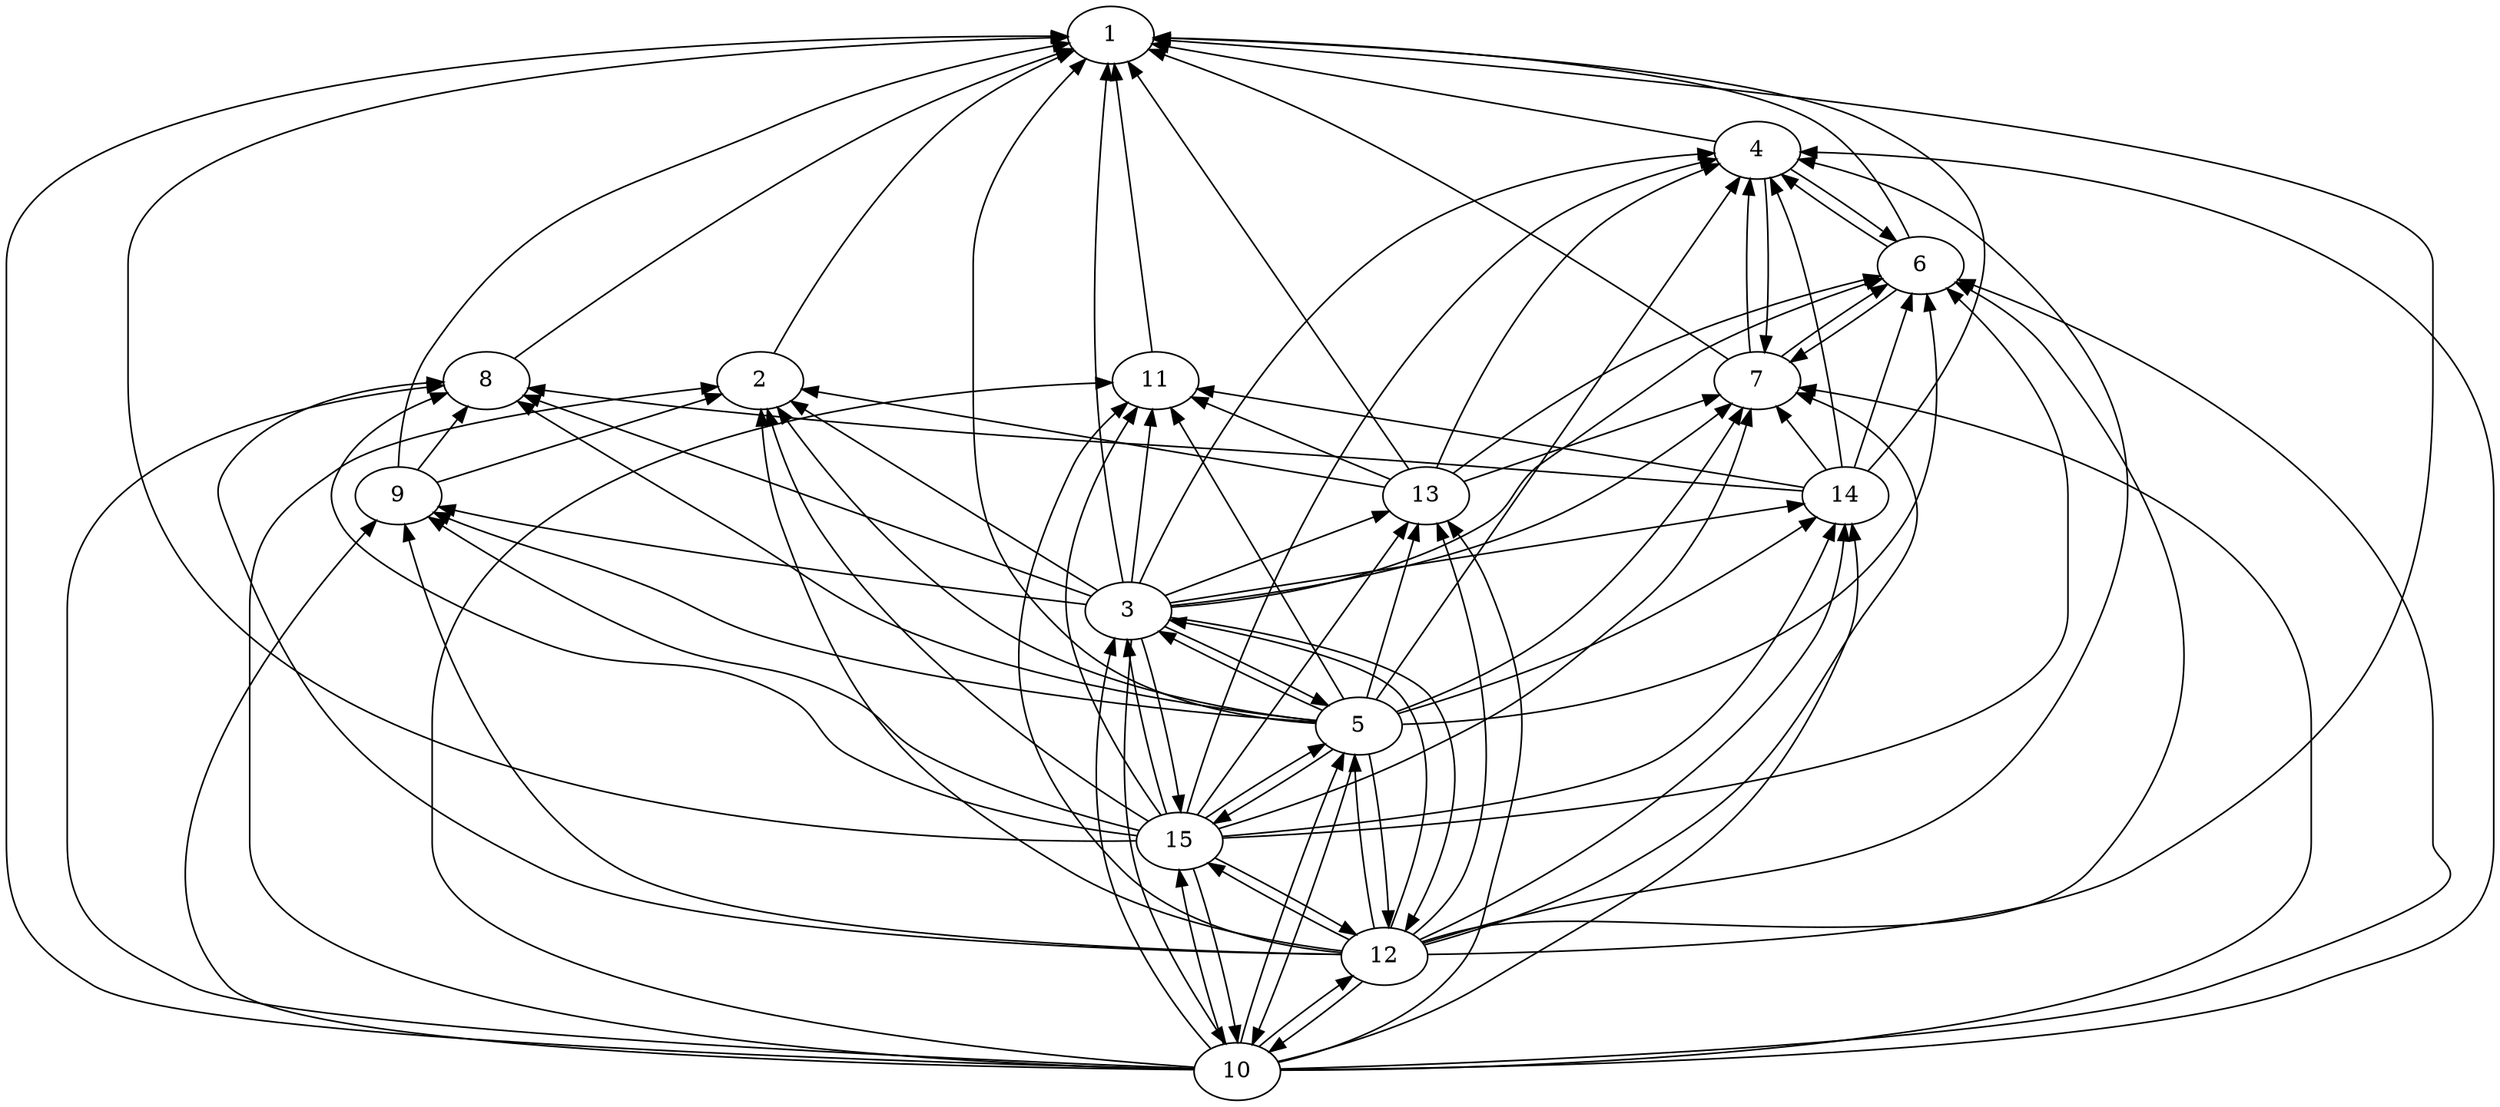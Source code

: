 strict digraph G {
	graph [bb="0,0,1620.1,684"];
	node [label="\N"];
	1	 [height=0.5,
		label=1,
		pos="690,666",
		width=0.75];
	2	 [height=0.5,
		label=2,
		pos="471,450",
		width=0.75];
	1 -> 2	 [dir=back,
		pos="s,666.36,656.79 657.01,652.68 636.33,643.3 609.91,629.33 590,612 539.46,568.01 497.79,498.88 480.12,467.06"];
	3	 [height=0.5,
		label=3,
		pos="701,306",
		width=0.75];
	1 -> 3	 [dir=back,
		pos="s,688.03,647.77 687.06,637.81 682.91,593.8 676.44,506.15 682,432 684.91,393.17 692.8,348.18 697.45,323.85"];
	4	 [height=0.5,
		label=4,
		pos="1094,594",
		width=0.75];
	1 -> 4	 [dir=back,
		pos="s,716.2,661.33 726.33,659.53 806.71,645.2 997.98,611.11 1067.9,598.66"];
	5	 [height=0.5,
		label=5,
		pos="845,234",
		width=0.75];
	1 -> 5	 [dir=back,
		pos="s,673.82,651.35 666.67,644.17 641.2,617.86 604,571.03 604,522 604,522 604,522 604,450 604,373.06 608.76,340.5 665,288 687.48,267.02 \
774.45,247.66 818.74,238.91"];
	6	 [height=0.5,
		label=6,
		pos="1196,522",
		width=0.75];
	1 -> 6	 [dir=back,
		pos="s,717.09,665.45 727.2,665.18 820.51,662.53 1061.9,651.9 1130,612 1158.6,595.25 1178.4,560.72 1188.5,539.64"];
	7	 [height=0.5,
		label=7,
		pos="1094,450",
		width=0.75];
	1 -> 7	 [dir=back,
		pos="s,714.41,657.59 724.03,654.12 751.74,644.05 791.58,628.61 825,612 922.64,563.47 1031.9,491.89 1075,462.9"];
	8	 [height=0.5,
		label=8,
		pos="300,450",
		width=0.75];
	1 -> 8	 [dir=back,
		pos="s,665.69,658.13 656.2,654.89 627.75,645.04 586.33,629.53 552,612 459.82,564.93 358.68,493.15 318.21,463.52"];
	9	 [height=0.5,
		label=9,
		pos="245,378",
		width=0.75];
	1 -> 9	 [dir=back,
		pos="s,663.69,661.75 653.72,659.95 612.01,652.19 542.1,636.72 486,612 378.38,564.58 330.37,565.09 264,468 249.22,446.38 245.58,415.52 \
244.87,396.14"];
	10	 [height=0.5,
		label=10,
		pos="769,18",
		width=0.75];
	1 -> 10	 [dir=back,
		pos="s,662.81,665.46 652.74,665.22 541.5,662.48 213.48,651.2 115,612 54.699,588 0,586.9 0,522 0,522 0,522 0,162 0,115.58 13.595,96.537 \
53,72 112.39,35.018 618.25,21.37 741.84,18.572"];
	11	 [height=0.5,
		label=11,
		pos="718,450",
		width=0.75];
	1 -> 11	 [dir=back,
		pos="s,692.34,647.96 693.63,638 699.46,593.01 710.76,505.87 715.65,468.15"];
	12	 [height=0.5,
		label=12,
		pos="861,90",
		width=0.75];
	1 -> 12	 [dir=back,
		pos="s,717.01,664.22 727.37,663.5 888.53,652.24 1516,603.2 1516,522 1516,522 1516,522 1516,450 1516,290.62 1466.3,224.9 1329,144 1253.5,\
99.527 976.58,91.671 888.26,90.292"];
	13	 [height=0.5,
		label=13,
		pos="887,378",
		width=0.75];
	1 -> 13	 [dir=back,
		pos="s,701.44,649.27 707.28,640.73 746.81,582.95 842.92,442.45 875.77,394.42"];
	14	 [height=0.5,
		label=14,
		pos="1149,378",
		width=0.75];
	1 -> 14	 [dir=back,
		pos="s,717.24,665.27 727.24,664.95 824.78,661.68 1085.5,649.59 1162,612 1213.3,586.78 1248,558.91 1232,504 1218.9,459.24 1183.9,415.81 \
1163.8,393.5"];
	15	 [height=0.5,
		label=15,
		pos="733,162",
		width=0.75];
	1 -> 15	 [dir=back,
		pos="s,662.82,665.54 652.71,665.29 519.64,661.78 76,641.13 76,522 76,522 76,522 76,450 76,239.42 284.28,269.31 488,216 567.01,195.33 \
661.71,175.97 706.73,167.09"];
	2 -> 3	 [dir=back,
		pos="s,491.01,437.47 499.56,432.12 546.89,402.49 640.41,343.93 681.2,318.4"];
	2 -> 5	 [dir=back,
		pos="s,482.13,433.58 488.25,425.05 514.74,388.8 569.02,322.15 632,288 693.54,254.63 776.3,241.36 818.23,236.51"];
	2 -> 9	 [dir=back,
		pos="s,446.38,442.16 436.85,439.12 390.84,424.46 310.07,398.73 269.59,385.83"];
	2 -> 10	 [dir=back,
		pos="s,444.45,445.74 434.23,444.06 366.54,432.89 227.4,408.72 209,396 170.05,369.08 152,353.35 152,306 152,306 152,306 152,162 152,39.079 \
622.28,21.031 741.69,18.43"];
	2 -> 12	 [dir=back,
		pos="s,471.48,431.9 472.16,421.7 473.6,403.61 476.83,379.89 484,360 526.28,242.71 556.19,208.31 663,144 718.25,110.74 794.35,97.515 834.2,\
92.623"];
	2 -> 13	 [dir=back,
		pos="s,497.34,445.44 507.24,443.73 589.56,429.48 789.06,394.95 860.78,382.54"];
	2 -> 15	 [dir=back,
		pos="s,475.65,432.1 478.54,422.48 484.36,403.93 493.54,379.4 506,360 562.25,272.45 668.22,201.37 712.62,174.06"];
	3 -> 5	 [dir=back,
		pos="s,720.82,293.46 729.78,288.68 756.72,274.46 796.27,254.88 821.43,243.42"];
	3 -> 10	 [dir=back,
		pos="s,691.99,288.6 689.38,278.88 681.49,246.26 675.75,190.13 688,144 699.83,99.439 731.54,54.2 751.95,32.023"];
	3 -> 12	 [dir=back,
		pos="s,727.22,301.04 737.25,299.17 782.5,290.54 855.56,274.1 872,252 904.23,208.69 877.42,140.13 865.3,107.88"];
	3 -> 15	 [dir=back,
		pos="s,700.38,287.76 701.79,277.74 706.36,248.43 716.64,203.56 724.61,179.19"];
	4 -> 3	 [dir=back,
		pos="s,1067.4,589.79 1057.5,588.11 1002.9,578.82 903.2,559.75 873,540 786.49,483.44 728.24,367.41 708.46,323.43"];
	4 -> 5	 [dir=back,
		pos="s,1082.7,577.6 1076.8,569.07 1029.1,500.11 896.22,308.05 856.41,250.5"];
	4 -> 6	 [dir=back,
		pos="s,1109.5,579.08 1117.5,573.02 1134.9,560.07 1158,543.97 1174.8,533.36"];
	4 -> 7	 [dir=back,
		pos="s,1089.4,576.05 1088.5,565.79 1086.6,536.87 1086.9,492.76 1089.3,468.17"];
	4 -> 10	 [dir=back,
		pos="s,1119.7,587.9 1129.5,585.49 1237.3,558.6 1554,471.7 1554,378 1554,378 1554,378 1554,162 1554,119.34 1727.3,163.92 1358,72 1249.1,\
44.905 897.03,24.724 796.21,19.392"];
	4 -> 12	 [dir=back,
		pos="s,1120.2,589.03 1130.3,586.62 1160.2,579.04 1202.5,564.76 1232,540 1321.1,465.33 1350.6,393.61 1302,288 1223.4,117.12 1099.5,160.98 \
919,108 907.97,104.76 895.82,101.02 885.5,97.787"];
	4 -> 13	 [dir=back,
		pos="s,1071.3,584.28 1061.8,580.08 1034.7,567.99 998.74,550.78 987,540 940.37,497.2 907.54,427.78 893.96,395.52"];
	4 -> 14	 [dir=back,
		pos="s,1102.4,576.83 1106.5,567.62 1110.3,558.96 1114.2,549.2 1117,540 1132.7,489.04 1142.5,426.61 1146.7,396.28"];
	4 -> 15	 [dir=back,
		pos="s,1067.7,589.16 1057.7,586.86 1026.6,579.32 981.94,564.97 950,540 821.54,439.55 755.58,240.36 737.93,179.85"];
	5 -> 3	 [dir=back,
		pos="s,825.04,246.62 816.04,251.42 788.98,265.69 749.32,285.32 724.23,296.73"];
	5 -> 10	 [dir=back,
		pos="s,835.19,217.05 831.17,207.77 812.46,163.31 781.35,74.274 771.41,36.079"];
	5 -> 12	 [dir=back,
		pos="s,842.35,216.05 842.65,205.73 843.95,176.63 849.18,132.2 854.41,107.72"];
	5 -> 15	 [dir=back,
		pos="s,823.25,223.22 814.43,218.02 793.58,205.55 766.93,188.37 749.78,176.33"];
	6 -> 3	 [dir=back,
		pos="s,1171.3,514.34 1161.7,511.18 1133.2,501.56 1091.8,486.22 1058,468 1057.9,467.95 956.08,396.07 956,396 939.71,381.66 941.69,371.04 \
923,360 859.83,322.67 772.02,311.09 728.18,307.54"];
	6 -> 4	 [dir=back,
		pos="s,1180.5,536.85 1172.6,542.91 1155.3,555.85 1132.1,571.96 1115.3,582.59"];
	6 -> 5	 [dir=back,
		pos="s,1200.1,504.16 1201.8,494.29 1207.5,459.79 1211.8,400.48 1185,360 1148.6,305.01 944.08,255.64 870.98,239.52"];
	6 -> 7	 [dir=back,
		pos="s,1174.7,510.59 1166.3,505.14 1147.7,492.92 1124.6,476.57 1109.5,464.85"];
	6 -> 10	 [dir=back,
		pos="s,1220.3,513.73 1229.7,510.25 1311.9,479.22 1516,386.8 1516,234 1516,234 1516,234 1516,162 1516,104.44 1859.8,197.88 1269,72 1091.2,\
34.107 871.79,22.13 796.14,18.98"];
	6 -> 12	 [dir=back,
		pos="s,1218.6,511.77 1227.9,506.81 1244.3,497.59 1263.4,484.43 1276,468 1364.1,353.49 1399.3,250.82 1302,144 1244.4,80.787 1002.8,124.76 \
919,108 907.63,105.73 895.32,102.08 884.98,98.667"];
	6 -> 13	 [dir=back,
		pos="s,1170.3,516.2 1160.4,513.78 1125.1,504.93 1069.8,489.21 1025,468 978.98,446.23 930.24,411.22 904.81,391.91"];
	6 -> 14	 [dir=back,
		pos="s,1190.2,504.34 1187.1,494.81 1177.6,465.77 1162.9,420.6 1154.8,395.8"];
	6 -> 15	 [dir=back,
		pos="s,1213.3,507.58 1221,500.5 1248.2,474.49 1288,427.95 1288,378 1288,378 1288,378 1288,306 1288,195.63 871.57,168.42 760.14,163.12"];
	7 -> 3	 [dir=back,
		pos="s,1076.9,435.8 1068.9,429.51 1042.4,408.9 998.67,377.71 956,360 877,327.22 775.66,313.41 728.02,308.43"];
	7 -> 4	 [dir=back,
		pos="s,1098.7,468.17 1099.5,478.48 1101.4,507.49 1101.1,551.59 1098.6,576.05"];
	7 -> 5	 [dir=back,
		pos="s,1084.3,433 1078.9,424.22 1057,388.81 1013.1,325.26 960,288 931.12,267.72 893.42,251.7 869.2,242.53"];
	7 -> 6	 [dir=back,
		pos="s,1115.2,461.36 1123.6,466.8 1142.2,479 1165.3,495.35 1180.5,507.08"];
	7 -> 10	 [dir=back,
		pos="s,1120.6,446.44 1130.5,444.85 1219.4,430.05 1440,378.75 1440,234 1440,234 1440,234 1440,162 1440,94.906 920.52,34.398 795.72,20.83"];
	7 -> 12	 [dir=back,
		pos="s,1119.2,442.82 1128.8,439.16 1149.1,430.84 1173,417.13 1185,396 1210,352.15 1176.3,331.07 1150,288 1103.2,211.28 1086.1,188.57 \
1008,144 967.98,121.15 916.51,104.88 886.3,96.502"];
	7 -> 13	 [dir=back,
		pos="s,1069.8,441.6 1060.4,438.3 1018.4,423.71 947.83,399.16 911,386.35"];
	7 -> 14	 [dir=back,
		pos="s,1106.5,433.66 1112.8,425.43 1120.6,415.14 1129.5,403.47 1136.6,394.27"];
	7 -> 15	 [dir=back,
		pos="s,1089.7,432.15 1087,422.29 1081.5,403.8 1072.9,379.42 1061,360 1038.1,322.74 1027.6,315.97 994,288 948.24,249.9 934.4,242.36 881,\
216 839.31,195.42 787.72,178.36 757.77,169.22"];
	8 -> 3	 [dir=back,
		pos="s,323.88,441.42 333.33,438.03 412.15,409.73 608.51,339.21 676.99,314.62"];
	8 -> 5	 [dir=back,
		pos="s,319.98,437.55 328.58,432.22 358.26,413.86 406.13,384.5 448,360 504.34,327.04 514.8,310.7 576,288 661.08,256.44 768.49,241.95 817.89,\
236.6"];
	8 -> 9	 [dir=back,
		pos="s,287.52,433.66 281.23,425.43 273.37,415.14 264.45,403.47 257.43,394.27"];
	8 -> 10	 [dir=back,
		pos="s,272.95,447.8 262.9,446.66 190.63,437.91 38,407.41 38,306 38,306 38,306 38,162 38,109.65 67.463,95.985 114,72 170.54,42.857 625.59,\
23.511 741.97,19.008"];
	8 -> 12	 [dir=back,
		pos="s,273.9,445.11 264.08,443.09 221.07,433.99 152.92,416.71 138,396 128.64,383.02 132.2,374.91 138,360 185.21,238.63 219.64,202.48 \
336,144 424.62,99.463 738.84,91.635 833.69,90.279"];
	8 -> 14	 [dir=back,
		pos="s,326.58,445.98 336.78,444.5 363.88,440.59 401.68,435.45 435,432 651.32,409.62 706.16,412.63 923,396 994.82,390.49 1079.4,383.66 \
1121.9,380.21"];
	8 -> 15	 [dir=back,
		pos="s,274.84,442.82 265.24,439.16 244.94,430.84 221.03,417.13 209,396 201.08,382.1 201.09,373.91 209,360 224.47,332.8 300.95,299.62 \
330,288 396.87,261.26 424.49,285.97 488,252 508.51,241.03 505.66,227.29 526,216 585.26,183.1 665.23,169.67 706.26,164.66"];
	9 -> 3	 [dir=back,
		pos="s,270.51,371.63 280.43,369.28 294,366.11 309.67,362.65 324,360 454.68,335.8 612.56,316.31 674.37,309.05"];
	9 -> 5	 [dir=back,
		pos="s,267.4,367.72 276.66,363.76 279.8,362.45 282.95,361.17 286,360 333.21,341.81 346.63,341.78 394,324 432.79,309.44 440.08,299.12 \
480,288 603.42,253.62 756.77,240 817.96,235.69"];
	9 -> 10	 [dir=back,
		pos="s,230.41,362.82 223.57,355.31 173.84,299.95 60.549,156.36 138,72 179.41,26.897 626.49,19.4 741.93,18.214"];
	9 -> 12	 [dir=back,
		pos="s,249.12,360.16 251.72,350.34 265.96,298.64 304.58,188.55 384,144 462.05,100.22 744.82,91.891 833.92,90.344"];
	9 -> 15	 [dir=back,
		pos="s,264.33,365.12 272.87,359.62 303.86,339.81 355.89,308.4 404,288 456.05,265.93 475.47,277.36 526,252 549.83,240.04 550.41,228.44 \
574,216 618.48,192.54 675.21,176.17 707.48,168"];
	10 -> 3	 [dir=back,
		pos="s,761.21,35.46 755.69,44.072 740.08,68.378 715.98,106.43 706,144 692.57,194.58 700.77,257.18 702.8,287.63"];
	10 -> 5	 [dir=back,
		pos="s,778.8,34.943 782.82,44.226 801.54,88.696 832.67,177.78 842.6,215.96"];
	10 -> 12	 [dir=back,
		pos="s,789.56,30.027 797.73,35.848 814.02,47.673 833.57,63.036 846.72,74.377"];
	10 -> 15	 [dir=back,
		pos="s,769.09,36.423 767.39,46.472 761.98,75.825 750.46,120.63 741.83,144.92"];
	11 -> 3	 [dir=back,
		pos="s,715.88,432.05 714.67,421.79 711.26,392.87 706.05,348.76 703.15,324.17"];
	11 -> 5	 [dir=back,
		pos="s,727.97,433.05 733.15,424.23 759.47,379.46 812.96,288.49 835.08,250.87"];
	11 -> 10	 [dir=back,
		pos="s,692.4,443.74 682.45,441.2 575.81,413.77 266,326.17 266,234 266,234 266,234 266,162 266,62.082 637.48,27.55 741.96,19.814"];
	11 -> 12	 [dir=back,
		pos="s,699.56,436.59 691.69,429.8 681.64,420.62 671.14,408.92 665,396 616.57,294.02 617.52,224.19 697,144 716.57,124.25 793.89,104.77 \
834.99,95.538"];
	11 -> 13	 [dir=back,
		pos="s,740.79,440.29 750.09,436.33 783.37,422.15 834.58,400.33 864.03,387.79"];
	11 -> 14	 [dir=back,
		pos="s,744.31,445.6 754.26,443.94 839.09,429.77 1048.9,394.72 1122.8,382.38"];
	11 -> 15	 [dir=back,
		pos="s,706.19,433.66 700.61,425.07 680.75,393.53 652.53,337.35 665,288 675.78,245.34 704.16,201.44 720.65,178.4"];
	12 -> 3	 [dir=back,
		pos="s,874.51,105.66 879.72,114.54 898.62,148.85 920.15,211.48 890,252 870.91,277.65 775.54,295.68 727.84,302.72"];
	12 -> 5	 [dir=back,
		pos="s,863.65,108.26 863.34,118.61 862.01,147.73 856.79,191.97 851.58,216.34"];
	12 -> 10	 [dir=back,
		pos="s,840.64,78.111 832.42,72.256 816,60.349 796.24,44.819 783.06,33.426"];
	12 -> 15	 [dir=back,
		pos="s,842.65,103.35 833.93,108.6 810.63,122.44 777.6,140.8 755.64,151.99"];
	13 -> 3	 [dir=back,
		pos="s,863.44,368.88 854.03,365.24 816.78,350.82 757.1,327.72 724.37,315.04"];
	13 -> 5	 [dir=back,
		pos="s,881.77,360.05 878.87,350.11 870.38,321.02 857.34,276.31 850.17,251.72"];
	13 -> 10	 [dir=back,
		pos="s,901,362.09 907.2,354.07 913.81,345.14 920.58,334.58 925,324 955.87,250.15 952.28,221.16 931,144 921.59,109.88 922.54,96.493 897,\
72 868.28,44.456 823.41,29.986 795.13,23.178"];
	13 -> 12	 [dir=back,
		pos="s,894.46,360.49 898.14,350.9 914.82,306.1 941.43,214.52 913,144 906.28,127.34 891.7,112.95 879.68,103.22"];
	13 -> 15	 [dir=back,
		pos="s,875.17,361.41 869.28,353.15 837.46,308.51 771.43,215.9 744.66,178.35"];
	14 -> 3	 [dir=back,
		pos="s,1122.6,373.76 1112.6,372.16 1025,358.07 803.61,322.49 727.32,310.23"];
	14 -> 5	 [dir=back,
		pos="s,1130.1,365.08 1121.6,359.4 1092,339.88 1043.1,309.13 998,288 954.39,267.55 900.77,250.33 869.98,241.14"];
	14 -> 10	 [dir=back,
		pos="s,1153.3,359.92 1155,349.85 1157.6,331.51 1158.3,307.45 1150,288 1095.1,160.01 1041.8,144.66 923,72 881.67,46.722 826.84,31.12 794.99,\
23.546"];
	14 -> 12	 [dir=back,
		pos="s,1148.6,359.66 1147.8,349.61 1145.8,330.83 1140.9,306.37 1129,288 1065.6,190.52 936.55,124.05 884.02,99.993"];
	14 -> 15	 [dir=back,
		pos="s,1142.2,360.4 1138.1,350.79 1121.7,313.87 1087.2,248.77 1036,216 990.2,186.7 825.75,169.86 760.22,164.19"];
	15 -> 3	 [dir=back,
		pos="s,733.61,180.34 732.2,190.35 727.63,219.58 717.4,264.25 709.44,288.63"];
	15 -> 5	 [dir=back,
		pos="s,754.97,172.91 763.81,178.12 784.68,190.62 811.3,207.78 828.38,219.78"];
	15 -> 10	 [dir=back,
		pos="s,732.89,143.76 734.57,133.74 739.96,104.43 751.48,59.561 760.14,35.193"];
	15 -> 12	 [dir=back,
		pos="s,751.39,148.63 760.09,143.39 783.37,129.57 816.32,111.24 838.27,100.05"];
}

